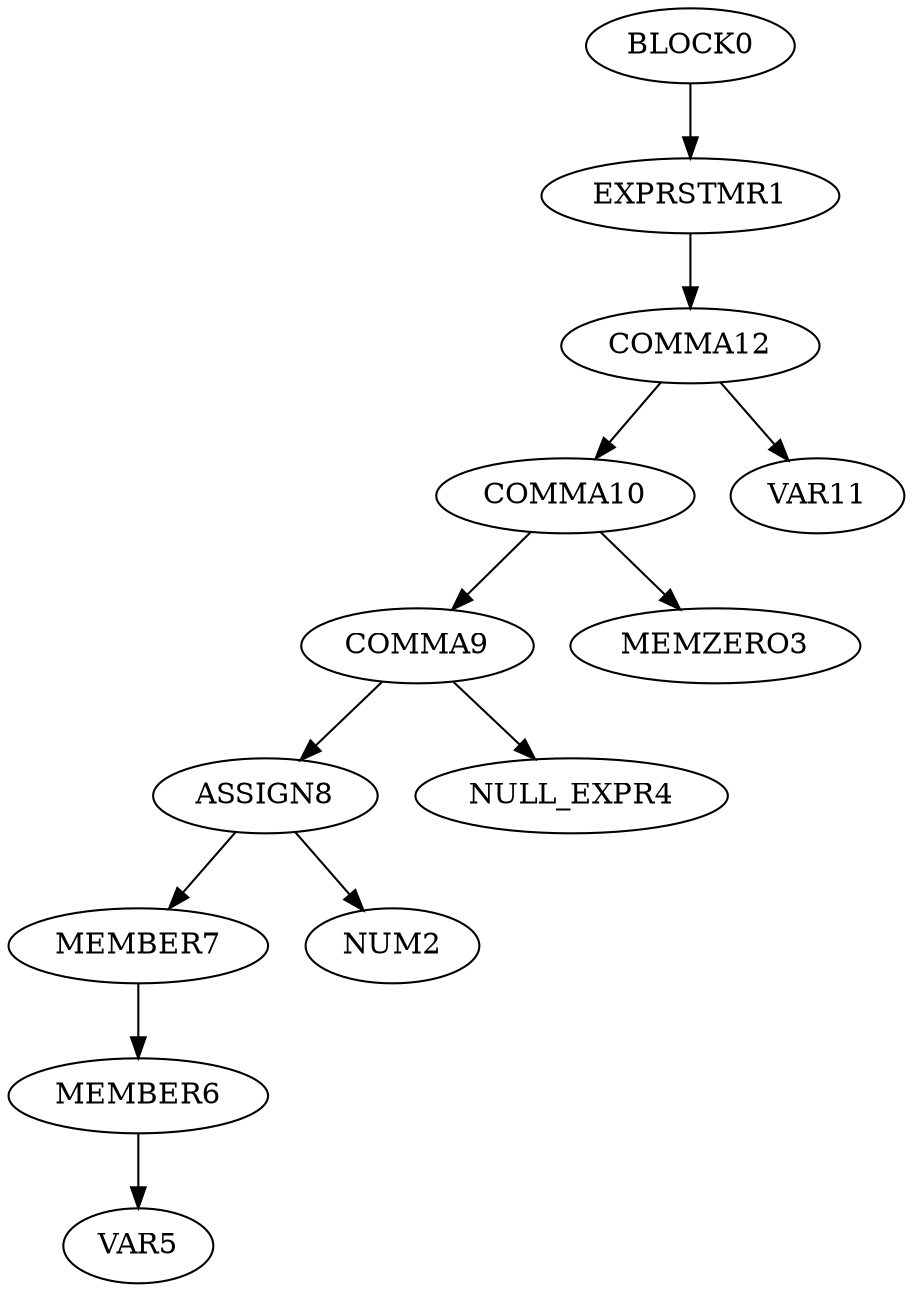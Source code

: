 digraph A { 
MEMBER6 -> VAR5
MEMBER7 -> MEMBER6
ASSIGN8 -> NUM2
ASSIGN8 -> MEMBER7
COMMA9 -> ASSIGN8
COMMA9 -> NULL_EXPR4
COMMA10 -> COMMA9
COMMA10 -> MEMZERO3
COMMA12 -> VAR11
COMMA12 -> COMMA10
EXPRSTMR1 -> COMMA12
BLOCK0 -> EXPRSTMR1
}
